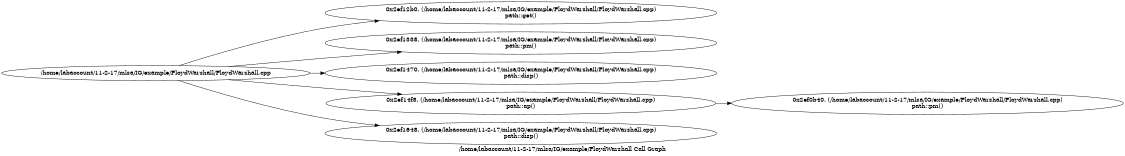digraph "/home/labaccount/11-2-17/mlsa/IG/example/FloydWarshall Call Graph" {
	graph [dpi=300
		rankdir=LR
		size="7.5, 10"
		label="/home/labaccount/11-2-17/mlsa/IG/example/FloydWarshall Call Graph"
	];

	Node0x381248051 [shape=oval, label="/home/labaccount/11-2-17/mlsa/IG/example/FloydWarshall/FloydWarshall.cpp"];
	Node0x238315041 [shape=oval, label="0x2ef12b0. (/home/labaccount/11-2-17/mlsa/IG/example/FloydWarshall/FloydWarshall.cpp)\npath::get()"];
	Node0x381248051 -> Node0x238315041;
	Node0x502936516 [shape=oval, label="0x2ef1338. (/home/labaccount/11-2-17/mlsa/IG/example/FloydWarshall/FloydWarshall.cpp)\npath::pm()"];
	Node0x381248051 -> Node0x502936516;
	Node0x330354346 [shape=oval, label="0x2ef1470. (/home/labaccount/11-2-17/mlsa/IG/example/FloydWarshall/FloydWarshall.cpp)\npath::disp()"];
	Node0x381248051 -> Node0x330354346;
	Node0x489406890 [shape=oval, label="0x2ef14f8. (/home/labaccount/11-2-17/mlsa/IG/example/FloydWarshall/FloydWarshall.cpp)\npath::ap()"];
	Node0x381248051 -> Node0x489406890;
	Node0x719214377 [shape=oval, label="0x2ef1648. (/home/labaccount/11-2-17/mlsa/IG/example/FloydWarshall/FloydWarshall.cpp)\npath::disp()"];
	Node0x381248051 -> Node0x719214377;
	Node0x958565399 [shape=oval, label="0x2ef0b40. (/home/labaccount/11-2-17/mlsa/IG/example/FloydWarshall/FloydWarshall.cpp)\npath::pm()"];
	Node0x489406890 -> Node0x958565399;
}
